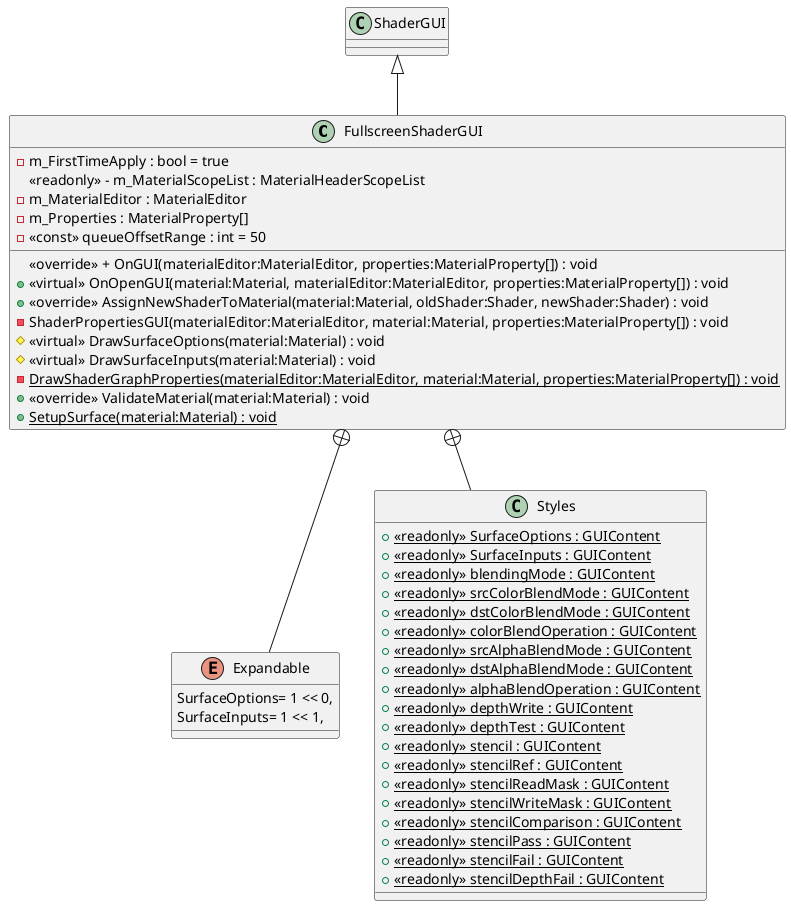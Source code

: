 @startuml
class FullscreenShaderGUI {
    - m_FirstTimeApply : bool = true
    <<readonly>> - m_MaterialScopeList : MaterialHeaderScopeList
    - m_MaterialEditor : MaterialEditor
    - m_Properties : MaterialProperty[]
    - <<const>> queueOffsetRange : int = 50
    <<override>> + OnGUI(materialEditor:MaterialEditor, properties:MaterialProperty[]) : void
    + <<virtual>> OnOpenGUI(material:Material, materialEditor:MaterialEditor, properties:MaterialProperty[]) : void
    + <<override>> AssignNewShaderToMaterial(material:Material, oldShader:Shader, newShader:Shader) : void
    - ShaderPropertiesGUI(materialEditor:MaterialEditor, material:Material, properties:MaterialProperty[]) : void
    # <<virtual>> DrawSurfaceOptions(material:Material) : void
    # <<virtual>> DrawSurfaceInputs(material:Material) : void
    {static} - DrawShaderGraphProperties(materialEditor:MaterialEditor, material:Material, properties:MaterialProperty[]) : void
    + <<override>> ValidateMaterial(material:Material) : void
    + {static} SetupSurface(material:Material) : void
}
enum Expandable {
    SurfaceOptions= 1 << 0,
    SurfaceInputs= 1 << 1,
}
class Styles {
    + {static} <<readonly>> SurfaceOptions : GUIContent
    + {static} <<readonly>> SurfaceInputs : GUIContent
    + {static} <<readonly>> blendingMode : GUIContent
    + {static} <<readonly>> srcColorBlendMode : GUIContent
    + {static} <<readonly>> dstColorBlendMode : GUIContent
    + {static} <<readonly>> colorBlendOperation : GUIContent
    + {static} <<readonly>> srcAlphaBlendMode : GUIContent
    + {static} <<readonly>> dstAlphaBlendMode : GUIContent
    + {static} <<readonly>> alphaBlendOperation : GUIContent
    + {static} <<readonly>> depthWrite : GUIContent
    + {static} <<readonly>> depthTest : GUIContent
    + {static} <<readonly>> stencil : GUIContent
    + {static} <<readonly>> stencilRef : GUIContent
    + {static} <<readonly>> stencilReadMask : GUIContent
    + {static} <<readonly>> stencilWriteMask : GUIContent
    + {static} <<readonly>> stencilComparison : GUIContent
    + {static} <<readonly>> stencilPass : GUIContent
    + {static} <<readonly>> stencilFail : GUIContent
    + {static} <<readonly>> stencilDepthFail : GUIContent
}
ShaderGUI <|-- FullscreenShaderGUI
FullscreenShaderGUI +-- Expandable
FullscreenShaderGUI +-- Styles
@enduml
